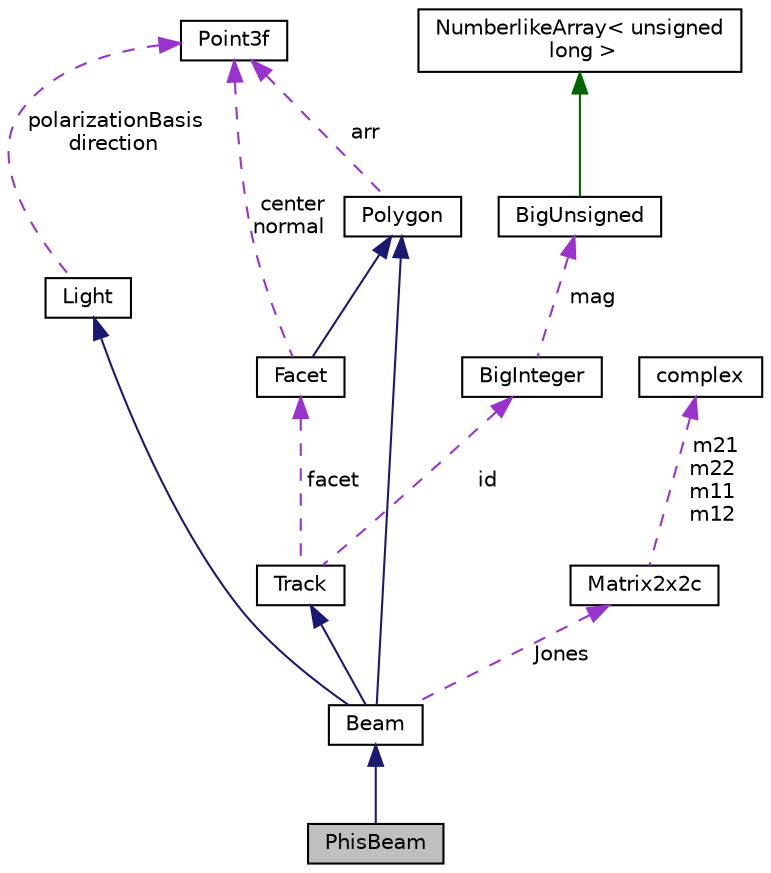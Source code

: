 digraph "PhisBeam"
{
  edge [fontname="Helvetica",fontsize="10",labelfontname="Helvetica",labelfontsize="10"];
  node [fontname="Helvetica",fontsize="10",shape=record];
  Node5 [label="PhisBeam",height=0.2,width=0.4,color="black", fillcolor="grey75", style="filled", fontcolor="black"];
  Node6 -> Node5 [dir="back",color="midnightblue",fontsize="10",style="solid"];
  Node6 [label="Beam",height=0.2,width=0.4,color="black", fillcolor="white", style="filled",URL="$class_beam.html",tooltip="A plane-parallel optical beam that is created by act of reflection / refraction when a light incident..."];
  Node7 -> Node6 [dir="back",color="midnightblue",fontsize="10",style="solid"];
  Node7 [label="Polygon",height=0.2,width=0.4,color="black", fillcolor="white", style="filled",URL="$class_polygon.html",tooltip="Polygon consisted of 3-coordinate vertices. "];
  Node8 -> Node7 [dir="back",color="darkorchid3",fontsize="10",style="dashed",label=" arr" ];
  Node8 [label="Point3f",height=0.2,width=0.4,color="black", fillcolor="white", style="filled",URL="$struct_point3f.html",tooltip="The Point3 struct 3D coordinate point. "];
  Node9 -> Node6 [dir="back",color="midnightblue",fontsize="10",style="solid"];
  Node9 [label="Light",height=0.2,width=0.4,color="black", fillcolor="white", style="filled",URL="$class_light.html"];
  Node8 -> Node9 [dir="back",color="darkorchid3",fontsize="10",style="dashed",label=" polarizationBasis\ndirection" ];
  Node10 -> Node6 [dir="back",color="midnightblue",fontsize="10",style="solid"];
  Node10 [label="Track",height=0.2,width=0.4,color="black", fillcolor="white", style="filled",URL="$class_track.html"];
  Node11 -> Node10 [dir="back",color="darkorchid3",fontsize="10",style="dashed",label=" facet" ];
  Node11 [label="Facet",height=0.2,width=0.4,color="black", fillcolor="white", style="filled",URL="$class_facet.html"];
  Node7 -> Node11 [dir="back",color="midnightblue",fontsize="10",style="solid"];
  Node8 -> Node11 [dir="back",color="darkorchid3",fontsize="10",style="dashed",label=" center\nnormal" ];
  Node12 -> Node10 [dir="back",color="darkorchid3",fontsize="10",style="dashed",label=" id" ];
  Node12 [label="BigInteger",height=0.2,width=0.4,color="black", fillcolor="white", style="filled",URL="$class_big_integer.html"];
  Node13 -> Node12 [dir="back",color="darkorchid3",fontsize="10",style="dashed",label=" mag" ];
  Node13 [label="BigUnsigned",height=0.2,width=0.4,color="black", fillcolor="white", style="filled",URL="$class_big_unsigned.html"];
  Node14 -> Node13 [dir="back",color="darkgreen",fontsize="10",style="solid"];
  Node14 [label="NumberlikeArray\< unsigned\l long \>",height=0.2,width=0.4,color="black", fillcolor="white", style="filled",URL="$class_numberlike_array.html"];
  Node15 -> Node6 [dir="back",color="darkorchid3",fontsize="10",style="dashed",label=" Jones" ];
  Node15 [label="Matrix2x2c",height=0.2,width=0.4,color="black", fillcolor="white", style="filled",URL="$class_matrix2x2c.html",tooltip="The Matrix2x2c class Squad matrix with 4 complex elements (2x2) "];
  Node16 -> Node15 [dir="back",color="darkorchid3",fontsize="10",style="dashed",label=" m21\nm22\nm11\nm12" ];
  Node16 [label="complex",height=0.2,width=0.4,color="black", fillcolor="white", style="filled",URL="$classcomplex.html",tooltip="This class provides a complex numbers and operation with them. "];
}

